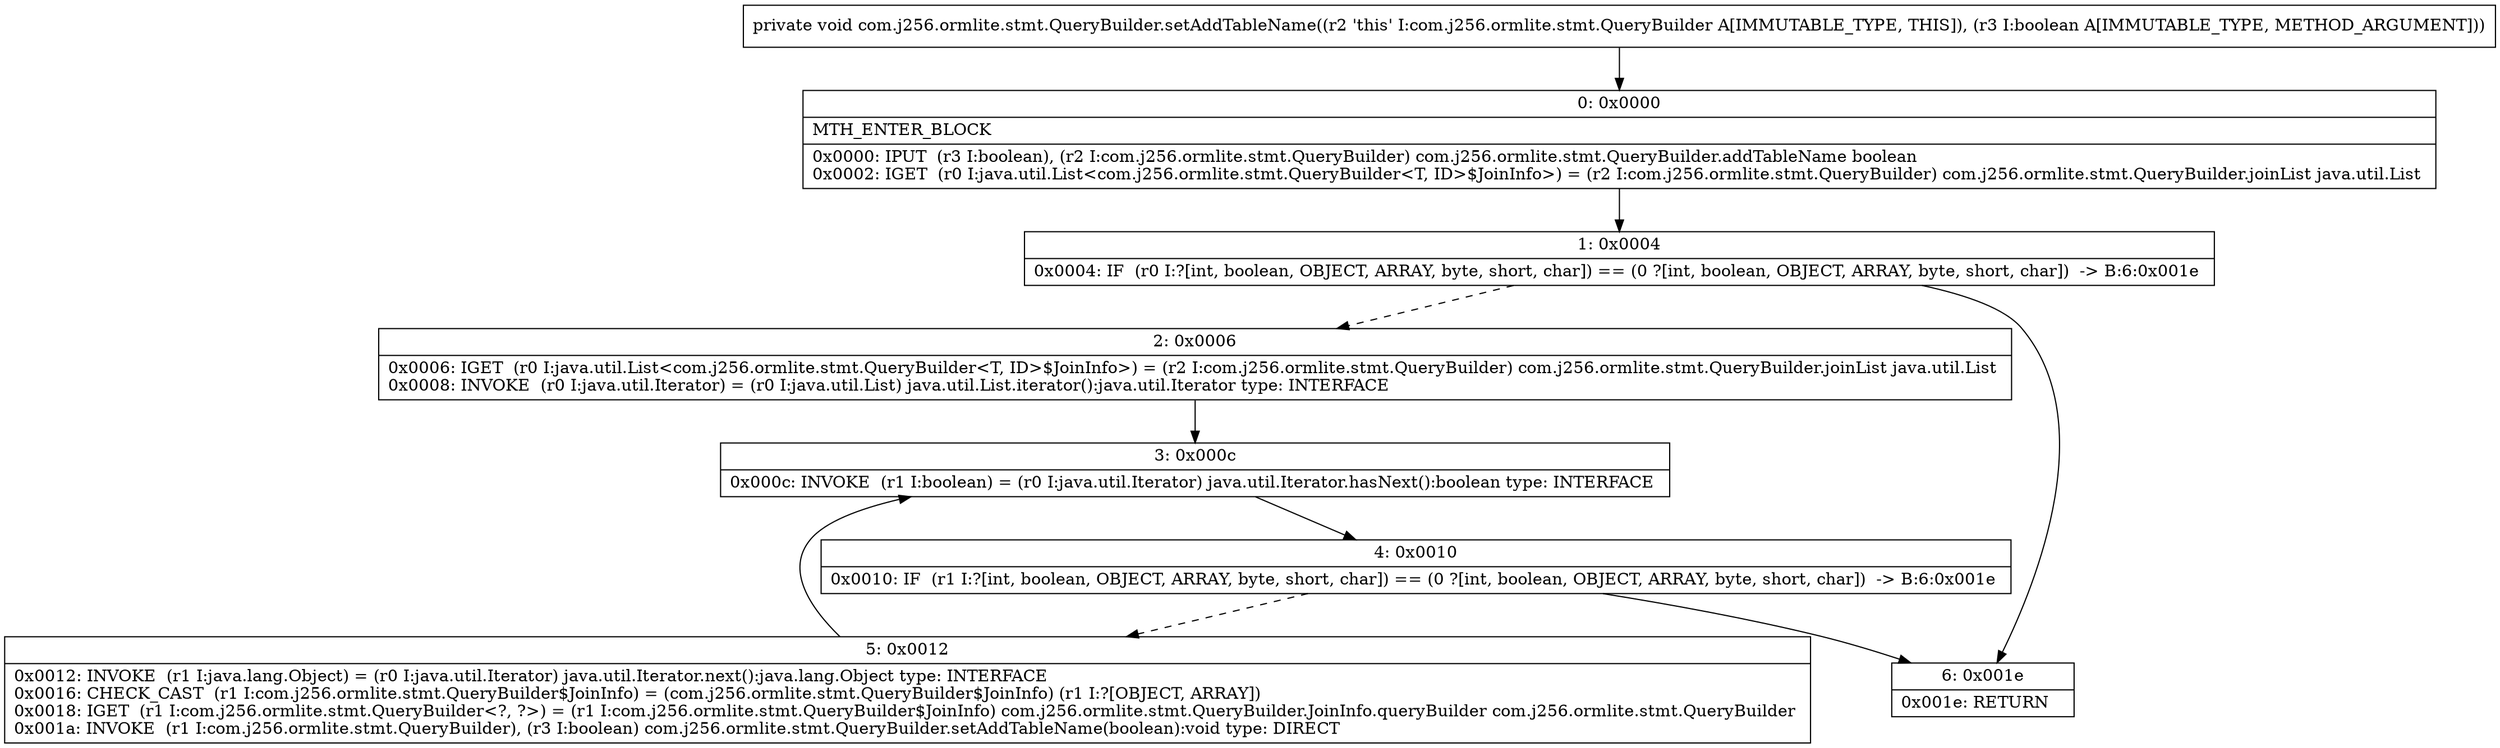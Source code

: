 digraph "CFG forcom.j256.ormlite.stmt.QueryBuilder.setAddTableName(Z)V" {
Node_0 [shape=record,label="{0\:\ 0x0000|MTH_ENTER_BLOCK\l|0x0000: IPUT  (r3 I:boolean), (r2 I:com.j256.ormlite.stmt.QueryBuilder) com.j256.ormlite.stmt.QueryBuilder.addTableName boolean \l0x0002: IGET  (r0 I:java.util.List\<com.j256.ormlite.stmt.QueryBuilder\<T, ID\>$JoinInfo\>) = (r2 I:com.j256.ormlite.stmt.QueryBuilder) com.j256.ormlite.stmt.QueryBuilder.joinList java.util.List \l}"];
Node_1 [shape=record,label="{1\:\ 0x0004|0x0004: IF  (r0 I:?[int, boolean, OBJECT, ARRAY, byte, short, char]) == (0 ?[int, boolean, OBJECT, ARRAY, byte, short, char])  \-\> B:6:0x001e \l}"];
Node_2 [shape=record,label="{2\:\ 0x0006|0x0006: IGET  (r0 I:java.util.List\<com.j256.ormlite.stmt.QueryBuilder\<T, ID\>$JoinInfo\>) = (r2 I:com.j256.ormlite.stmt.QueryBuilder) com.j256.ormlite.stmt.QueryBuilder.joinList java.util.List \l0x0008: INVOKE  (r0 I:java.util.Iterator) = (r0 I:java.util.List) java.util.List.iterator():java.util.Iterator type: INTERFACE \l}"];
Node_3 [shape=record,label="{3\:\ 0x000c|0x000c: INVOKE  (r1 I:boolean) = (r0 I:java.util.Iterator) java.util.Iterator.hasNext():boolean type: INTERFACE \l}"];
Node_4 [shape=record,label="{4\:\ 0x0010|0x0010: IF  (r1 I:?[int, boolean, OBJECT, ARRAY, byte, short, char]) == (0 ?[int, boolean, OBJECT, ARRAY, byte, short, char])  \-\> B:6:0x001e \l}"];
Node_5 [shape=record,label="{5\:\ 0x0012|0x0012: INVOKE  (r1 I:java.lang.Object) = (r0 I:java.util.Iterator) java.util.Iterator.next():java.lang.Object type: INTERFACE \l0x0016: CHECK_CAST  (r1 I:com.j256.ormlite.stmt.QueryBuilder$JoinInfo) = (com.j256.ormlite.stmt.QueryBuilder$JoinInfo) (r1 I:?[OBJECT, ARRAY]) \l0x0018: IGET  (r1 I:com.j256.ormlite.stmt.QueryBuilder\<?, ?\>) = (r1 I:com.j256.ormlite.stmt.QueryBuilder$JoinInfo) com.j256.ormlite.stmt.QueryBuilder.JoinInfo.queryBuilder com.j256.ormlite.stmt.QueryBuilder \l0x001a: INVOKE  (r1 I:com.j256.ormlite.stmt.QueryBuilder), (r3 I:boolean) com.j256.ormlite.stmt.QueryBuilder.setAddTableName(boolean):void type: DIRECT \l}"];
Node_6 [shape=record,label="{6\:\ 0x001e|0x001e: RETURN   \l}"];
MethodNode[shape=record,label="{private void com.j256.ormlite.stmt.QueryBuilder.setAddTableName((r2 'this' I:com.j256.ormlite.stmt.QueryBuilder A[IMMUTABLE_TYPE, THIS]), (r3 I:boolean A[IMMUTABLE_TYPE, METHOD_ARGUMENT])) }"];
MethodNode -> Node_0;
Node_0 -> Node_1;
Node_1 -> Node_2[style=dashed];
Node_1 -> Node_6;
Node_2 -> Node_3;
Node_3 -> Node_4;
Node_4 -> Node_5[style=dashed];
Node_4 -> Node_6;
Node_5 -> Node_3;
}

